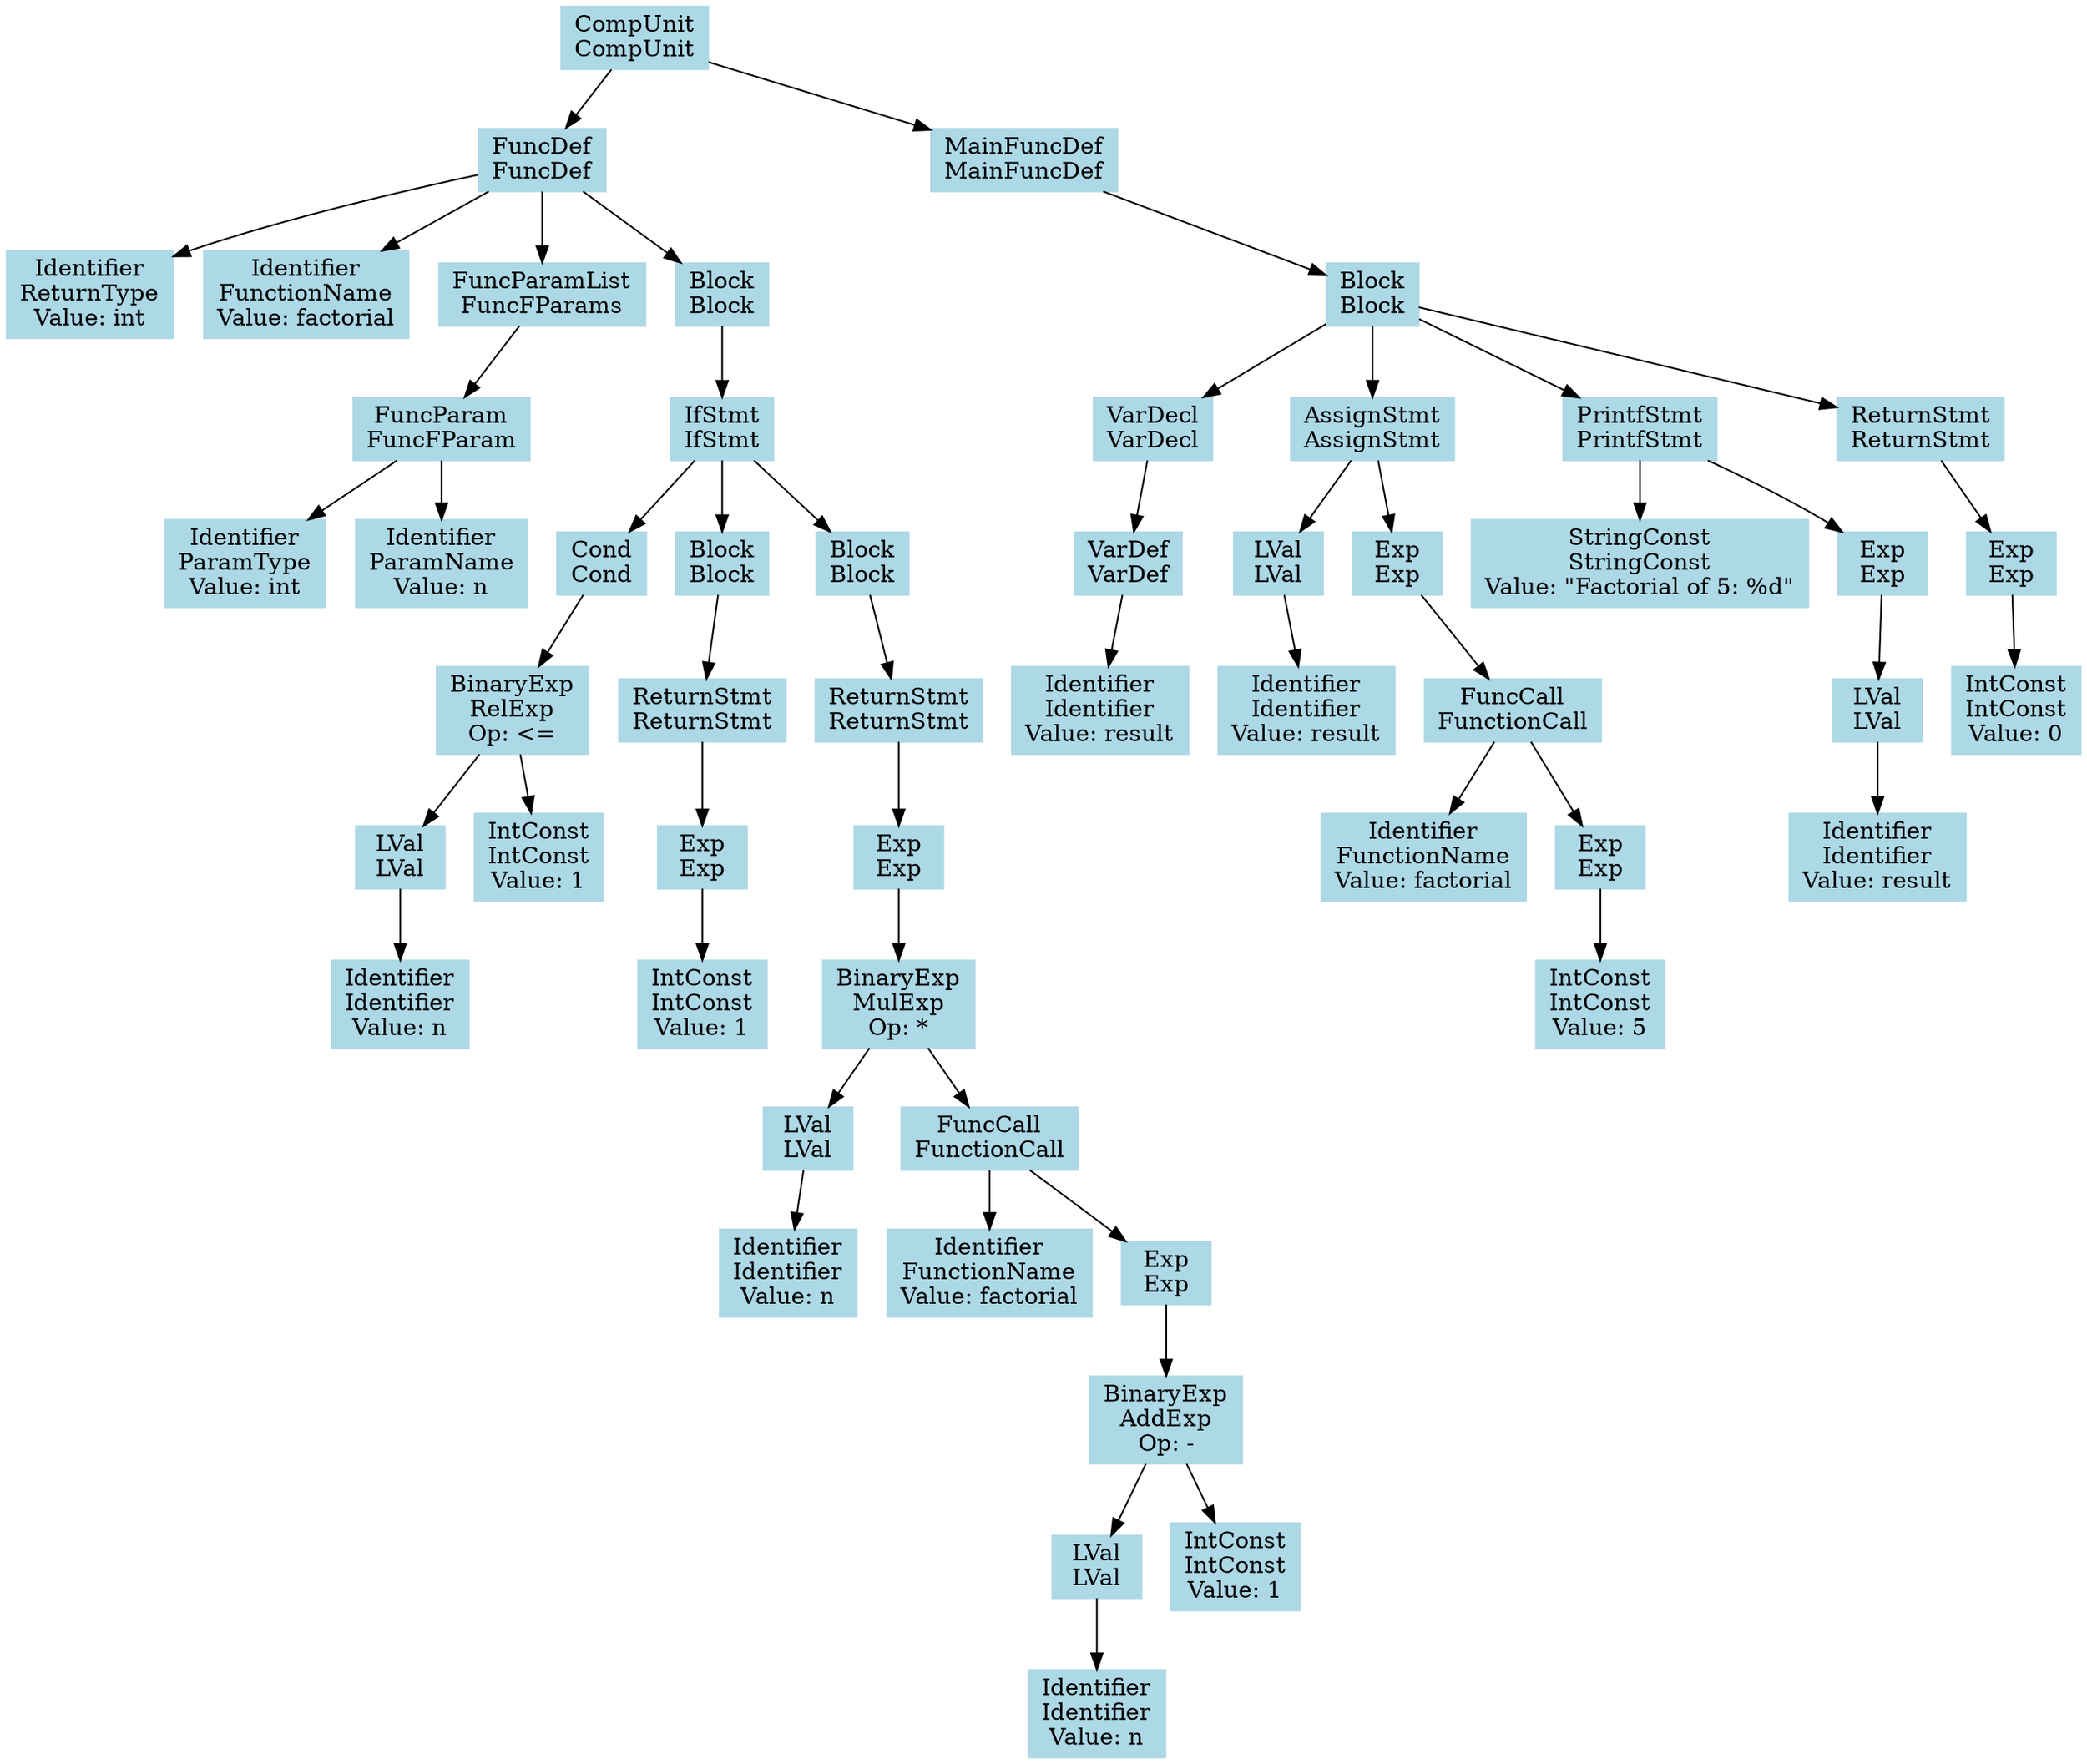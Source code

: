 digraph AST {
  node [shape=box, style=filled, color=lightblue];
  node0 [label="CompUnit\nCompUnit"];
  node0 -> node1;
  node1 [label="FuncDef\nFuncDef"];
  node1 -> node2;
  node2 [label="Identifier\nReturnType\nValue: int"];
  node1 -> node3;
  node3 [label="Identifier\nFunctionName\nValue: factorial"];
  node1 -> node4;
  node4 [label="FuncParamList\nFuncFParams"];
  node4 -> node5;
  node5 [label="FuncParam\nFuncFParam"];
  node5 -> node6;
  node6 [label="Identifier\nParamType\nValue: int"];
  node5 -> node7;
  node7 [label="Identifier\nParamName\nValue: n"];
  node1 -> node8;
  node8 [label="Block\nBlock"];
  node8 -> node9;
  node9 [label="IfStmt\nIfStmt"];
  node9 -> node10;
  node10 [label="Cond\nCond"];
  node10 -> node11;
  node11 [label="BinaryExp\nRelExp\nOp: <="];
  node11 -> node12;
  node12 [label="LVal\nLVal"];
  node12 -> node13;
  node13 [label="Identifier\nIdentifier\nValue: n"];
  node11 -> node14;
  node14 [label="IntConst\nIntConst\nValue: 1"];
  node9 -> node15;
  node15 [label="Block\nBlock"];
  node15 -> node16;
  node16 [label="ReturnStmt\nReturnStmt"];
  node16 -> node17;
  node17 [label="Exp\nExp"];
  node17 -> node18;
  node18 [label="IntConst\nIntConst\nValue: 1"];
  node9 -> node19;
  node19 [label="Block\nBlock"];
  node19 -> node20;
  node20 [label="ReturnStmt\nReturnStmt"];
  node20 -> node21;
  node21 [label="Exp\nExp"];
  node21 -> node22;
  node22 [label="BinaryExp\nMulExp\nOp: *"];
  node22 -> node23;
  node23 [label="LVal\nLVal"];
  node23 -> node24;
  node24 [label="Identifier\nIdentifier\nValue: n"];
  node22 -> node25;
  node25 [label="FuncCall\nFunctionCall"];
  node25 -> node26;
  node26 [label="Identifier\nFunctionName\nValue: factorial"];
  node25 -> node27;
  node27 [label="Exp\nExp"];
  node27 -> node28;
  node28 [label="BinaryExp\nAddExp\nOp: -"];
  node28 -> node29;
  node29 [label="LVal\nLVal"];
  node29 -> node30;
  node30 [label="Identifier\nIdentifier\nValue: n"];
  node28 -> node31;
  node31 [label="IntConst\nIntConst\nValue: 1"];
  node0 -> node32;
  node32 [label="MainFuncDef\nMainFuncDef"];
  node32 -> node33;
  node33 [label="Block\nBlock"];
  node33 -> node34;
  node34 [label="VarDecl\nVarDecl"];
  node34 -> node35;
  node35 [label="VarDef\nVarDef"];
  node35 -> node36;
  node36 [label="Identifier\nIdentifier\nValue: result"];
  node33 -> node37;
  node37 [label="AssignStmt\nAssignStmt"];
  node37 -> node38;
  node38 [label="LVal\nLVal"];
  node38 -> node39;
  node39 [label="Identifier\nIdentifier\nValue: result"];
  node37 -> node40;
  node40 [label="Exp\nExp"];
  node40 -> node41;
  node41 [label="FuncCall\nFunctionCall"];
  node41 -> node42;
  node42 [label="Identifier\nFunctionName\nValue: factorial"];
  node41 -> node43;
  node43 [label="Exp\nExp"];
  node43 -> node44;
  node44 [label="IntConst\nIntConst\nValue: 5"];
  node33 -> node45;
  node45 [label="PrintfStmt\nPrintfStmt"];
  node45 -> node46;
  node46 [label="StringConst\nStringConst\nValue: \"Factorial of 5: %d\""];
  node45 -> node47;
  node47 [label="Exp\nExp"];
  node47 -> node48;
  node48 [label="LVal\nLVal"];
  node48 -> node49;
  node49 [label="Identifier\nIdentifier\nValue: result"];
  node33 -> node50;
  node50 [label="ReturnStmt\nReturnStmt"];
  node50 -> node51;
  node51 [label="Exp\nExp"];
  node51 -> node52;
  node52 [label="IntConst\nIntConst\nValue: 0"];
}
